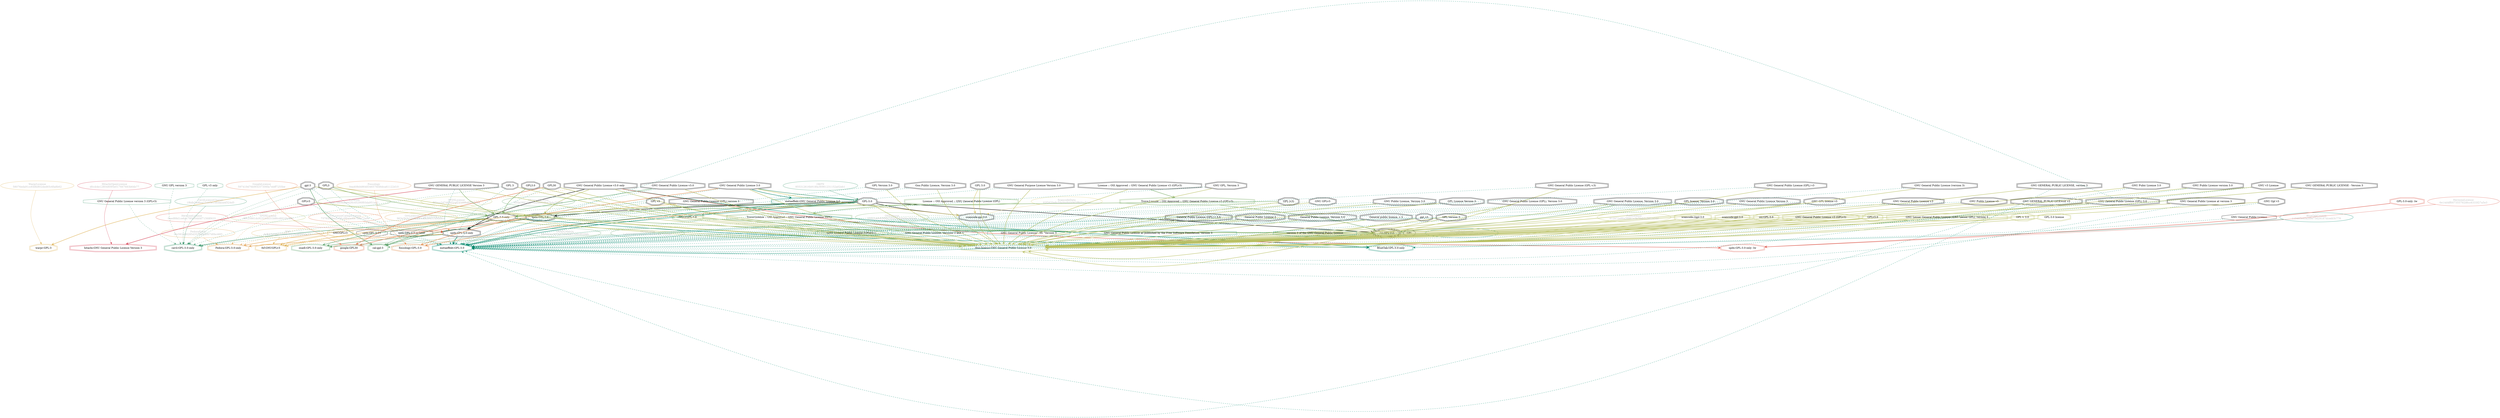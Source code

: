 strict digraph {
    node [shape=box];
    graph [splines=curved];
    1990 [label="spdx:GPL-3.0+"
         ,shape=octagon];
    1998 [label="SPDXLicense\n49c25861dc9232d4d31b86cd6016c085"
         ,fontcolor=gray
         ,color="#b8bf62"
         ,fillcolor="beige;1"
         ,shape=ellipse];
    1999 [label="spdx:GPL-3.0-only"
         ,shape=doubleoctagon];
    2000 [label="GPL-3.0-only"
         ,shape=doubleoctagon];
    2001 [label="GNU General Public License v3.0 only"
         ,shape=doubleoctagon];
    2006 [label="spdx:GPL-3.0-or-later"
         ,shape=octagon];
    2028 [label="SPDXLicense\nf85acc2d7d6802caf23169ba022935cf"
         ,fontcolor=gray
         ,color="#b8bf62"
         ,fillcolor="beige;1"
         ,shape=ellipse];
    2029 [label="spdx:GPL-3.0"
         ,shape=doubleoctagon];
    2030 [label="GPL-3.0"
         ,shape=doubleoctagon];
    5047 [label="OSILicense\n35521adcd269fa145436db9e84c502c4"
         ,fontcolor=gray
         ,color="#78ab63"
         ,fillcolor="beige;1"
         ,shape=ellipse];
    5048 [label="osi:GPL-3.0"
         ,shape=tripleoctagon];
    5049 [label="GNU General Public License, Version 3.0"
         ,shape=doubleoctagon];
    5050 [label="DEP5:GPL-3.0"
         ,color="#78ab63"
         ,shape=doubleoctagon];
    5051 [label="Trove:License :: OSI Approved :: GNU General Public License (GPL)"
         ,color="#78ab63"
         ,shape=doubleoctagon];
    5052 [label="License :: OSI Approved :: GNU General Public License (GPL)"
         ,color="#78ab63"
         ,shape=doubleoctagon];
    5053 [label="Trove:License :: OSI Approved :: GNU General Public License v3 (GPLv3)"
         ,color="#78ab63"
         ,shape=doubleoctagon];
    5054 [label="License :: OSI Approved :: GNU General Public License v3 (GPLv3)"
         ,shape=doubleoctagon];
    5728 [label="GoogleLicense\n597419d76b9f3c57306fa7ebff7255be"
         ,fontcolor=gray
         ,color="#e06f45"
         ,fillcolor="beige;1"
         ,shape=ellipse];
    5729 [label="google:GPL30"
         ,color="#e06f45"
         ,shape=doubleoctagon];
    5730 [label=GPL30
         ,shape=doubleoctagon];
    6641 [label="FedoraEntry\n3bc561b66285d357bfd42607d0bc46f1"
         ,fontcolor=gray
         ,color="#e09d4b"
         ,fillcolor="beige;1"
         ,shape=ellipse];
    6642 [label="Fedora:GPL-3.0-only"
         ,color="#e09d4b"
         ,shape=doubleoctagon];
    6643 [label=GPLv3
         ,shape=doubleoctagon];
    9343 [label="GNU General Public License"
         ,shape=octagon];
    9354 [label="BlueOakCouncil\n115465e45a3f9e73d29187dceeb3c776"
         ,fontcolor=gray
         ,color="#00876c"
         ,fillcolor="beige;1"
         ,shape=ellipse];
    9355 [label="BlueOak:GPL-3.0-only"
         ,color="#00876c"
         ,shape=doubleoctagon];
    9585 [label="OSADLRule\n1a5033d601bfab6624b26e3ea71c2397"
         ,fontcolor=gray
         ,color="#58a066"
         ,fillcolor="beige;1"
         ,shape=ellipse];
    9586 [label="osadl:GPL-3.0-only"
         ,color="#58a066"
         ,shape=doubleoctagon];
    9876 [label="OSADLMatrix\n0fe0d24c3870475568a81549cd02f4fc"
         ,fontcolor=gray
         ,color="#58a066"
         ,fillcolor="beige;1"
         ,shape=ellipse];
    10217 [label="FSF\ndcfb33e0f023765561d1c6a6560da77c"
          ,fontcolor=gray
          ,color="#deb256"
          ,fillcolor="beige;1"
          ,shape=ellipse];
    10218 [label="fsf:GNUGPLv3"
          ,color="#deb256"
          ,shape=doubleoctagon];
    10219 [label=GNUGPLv3
          ,color="#deb256"
          ,shape=doubleoctagon];
    10220 [label="GNU General Public License (GPL) version 3"
          ,shape=doubleoctagon];
    10942 [label="ChooseALicense\n605e28916d21f0d48910b47b4a3990ff"
          ,fontcolor=gray
          ,color="#58a066"
          ,fillcolor="beige;1"
          ,shape=ellipse];
    10943 [label="cal:gpl-3"
          ,color="#58a066"
          ,shape=doubleoctagon];
    10944 [label="gpl-3"
          ,shape=doubleoctagon];
    10945 [label="GNU General Public License v3.0"
          ,shape=doubleoctagon];
    10946 [label="GNU GPLv3"
          ,shape=doubleoctagon];
    16707 [label="ScancodeData\n02f2620e8c59a94d6d4965ff60befbbd"
          ,fontcolor=gray
          ,color="#dac767"
          ,fillcolor="beige;1"
          ,shape=ellipse];
    16708 [label="scancode:gpl-3.0"
          ,shape=doubleoctagon];
    16709 [label="GPL 3.0"
          ,shape=doubleoctagon];
    16710 [label="GNU General Public License 3.0"
          ,shape=doubleoctagon];
    26728 [label="Fossology\n0ea408d4864834657fd46dca61122d10"
          ,fontcolor=gray
          ,color="#e18745"
          ,fillcolor="beige;1"
          ,shape=ellipse];
    26729 [label="fossology:GPL-3.0"
          ,color="#e18745"
          ,shape=doubleoctagon];
    27164 [label=GPL,shape=octagon];
    28306 [label="OKFN\n855312616b918fa36981231152a02eb1"
          ,fontcolor=gray
          ,color="#379469"
          ,fillcolor="beige;1"
          ,shape=ellipse];
    28719 [label="OrtLicenseCategorization\n73793f99ea2e58cd8baae8e76de72a9e"
          ,fontcolor=gray
          ,color="#e06f45"
          ,fillcolor="beige;1"
          ,shape=ellipse];
    35488 [label="OrtLicenseCategorization\n963e3b3c120f3f691dfb2945149688c4"
          ,fontcolor=gray
          ,color="#e09d4b"
          ,fillcolor="beige;1"
          ,shape=ellipse];
    36914 [label="CavilLicenseChange\n1f6db3496ea15405e15fcdaca4f324d5"
          ,fontcolor=gray
          ,color="#379469"
          ,fillcolor="beige;1"
          ,shape=ellipse];
    36915 [label="cavil:GPL-3.0-only"
          ,color="#379469"
          ,shape=doubleoctagon];
    36916 [label="GNU GPL version 3"
          ,color="#379469"
          ,shape=octagon];
    36917 [label="GNU General Public License version 3 (GPLv3)"
          ,color="#379469"
          ,shape=octagon];
    36918 [label="GPL 3"
          ,shape=doubleoctagon];
    36919 [label="GPL v3"
          ,shape=doubleoctagon];
    36920 [label="GPL v3 only"
          ,color="#379469"
          ,shape=octagon];
    36921 [label=GPL3
          ,shape=doubleoctagon];
    42642 [label="MetaeffektLicense\n76b7e730055e87c45b07af059f9d37b9"
          ,fontcolor=gray
          ,color="#00876c"
          ,fillcolor="beige;1"
          ,shape=ellipse];
    42643 [label="metaeffekt:GPL-3.0"
          ,color="#00876c"
          ,shape=doubleoctagon];
    42644 [label="metaeffekt:GNU General Public License 3.0"
          ,color="#00876c"
          ,shape=doubleoctagon];
    42645 [label="GNU General Public License (GPLV3+)"
          ,color="#00876c"
          ,shape=octagon];
    42646 [label="GNU General Public License, Versions 2 and 3"
          ,color="#00876c"
          ,shape=octagon];
    42647 [label="GNU GENERAL PUBLIC LICENSE - Version 3"
          ,shape=doubleoctagon];
    42648 [label="GNU GENERAL PUBLIC LICENSE Version 3"
          ,shape=doubleoctagon];
    42649 [label="GNU GENERAL PUBLIC LICENSE v3"
          ,shape=doubleoctagon];
    42650 [label="GNU GENERAL PUBLIC LICENSE, version 3"
          ,shape=doubleoctagon];
    42651 [label="GNU GPL license v3"
          ,shape=doubleoctagon];
    42652 [label="GNU GPL, Version 3"
          ,shape=doubleoctagon];
    42653 [label="GNU General Public Licence Version 3"
          ,shape=doubleoctagon];
    42654 [label="GNU General Public License (GPL v.3)"
          ,shape=doubleoctagon];
    42655 [label="GNU General Public License (GPL) 3.0"
          ,shape=doubleoctagon];
    42656 [label="GNU General Public License (GPL) v3"
          ,shape=doubleoctagon];
    42657 [label="GNU General Public License (GPL), Version 3.0"
          ,shape=doubleoctagon];
    42658 [label="GNU General Public License (version 3)"
          ,shape=doubleoctagon];
    42659 [label="GNU General Public License at version 3"
          ,shape=doubleoctagon];
    42660 [label="GNU General Purpose License Version 3.0"
          ,shape=doubleoctagon];
    42661 [label="GNU Gpl v3"
          ,shape=doubleoctagon];
    42662 [label="GNU Pubic License 3.0"
          ,shape=doubleoctagon];
    42663 [label="GNU Public License v3"
          ,shape=doubleoctagon];
    42664 [label="GNU Public License version 3.0"
          ,shape=doubleoctagon];
    42665 [label="GNU Public License, Version 3.0"
          ,shape=doubleoctagon];
    42666 [label="GNU v3 License"
          ,shape=doubleoctagon];
    42667 [label="GNU General Public License v.3"
          ,shape=doubleoctagon];
    42668 [label="Gnu Public Licence, Version 3.0"
          ,shape=doubleoctagon];
    42669 [label="GPL Licence Version 3"
          ,shape=doubleoctagon];
    42670 [label="GPL Version 3.0"
          ,shape=doubleoctagon];
    42671 [label="GPL license, Version 3.0"
          ,shape=doubleoctagon];
    42672 [label="GPL version 3"
          ,shape=doubleoctagon];
    42673 [label="General Public License (GPL) v 3.0"
          ,shape=doubleoctagon];
    42674 [label="General Public License 3"
          ,shape=doubleoctagon];
    42675 [label="General Public License, Version 3.0"
          ,shape=doubleoctagon];
    42676 [label="General public licence, v 3"
          ,shape=doubleoctagon];
    42677 [label=gpl_v3
          ,shape=doubleoctagon];
    42678 [label="GNU General Public License\" .SS \"Version 3"
          ,color="#00876c"
          ,shape=octagon];
    42679 [label="GNU General Public License as published by the Free Software Foundation; version 3"
          ,color="#00876c"
          ,shape=octagon];
    42680 [label="version 3 of the GNU General Public License"
          ,color="#00876c"
          ,shape=octagon];
    49978 [label="HermineLicense\n6e14d4ff007355792d6cc6333f27a5e3"
          ,fontcolor=gray
          ,color="#dc574a"
          ,fillcolor="beige;1"
          ,shape=ellipse];
    49979 [label="spdx:GPL-3.0-only -lw"
          ,color="#dc574a"
          ,shape=doubleoctagon];
    49980 [label="GPL-3.0-only -lw"
          ,color="#dc574a"
          ,shape=doubleoctagon];
    49985 [label="HermineLicense\n0aed88d1ce6ac79f430dd4f71568f423"
          ,fontcolor=gray
          ,color="#dc574a"
          ,fillcolor="beige;1"
          ,shape=ellipse];
    50159 [label="WarprLicense\n58076eda91cc648b802ded65c6fa8b62"
          ,fontcolor=gray
          ,color="#deb256"
          ,fillcolor="beige;1"
          ,shape=ellipse];
    50160 [label="warpr:GPL-3"
          ,color="#deb256"
          ,shape=doubleoctagon];
    50564 [label="FossLicense\n412972a86a38861e3b70ab1cfe61e3dd"
          ,fontcolor=gray
          ,color="#b8bf62"
          ,fillcolor="beige;1"
          ,shape=ellipse];
    50565 [label="foss-license:GNU General Public License 3.0"
          ,color="#b8bf62"
          ,shape=doubleoctagon];
    50566 [label="GPL3.0"
          ,shape=doubleoctagon];
    50567 [label="GPL (v3)"
          ,shape=doubleoctagon];
    50568 [label="scancode://gpl-3.0"
          ,color="#b8bf62"
          ,shape=doubleoctagon];
    50569 [label="scancode:gpl-3.0"
          ,color="#b8bf62"
          ,shape=doubleoctagon];
    50570 [label="osi:GPL-3.0"
          ,color="#b8bf62"
          ,shape=doubleoctagon];
    50571 [label="GNU General Public License v3 (GPLv3)"
          ,color="#b8bf62"
          ,shape=doubleoctagon];
    50572 [label="GPLv3.0"
          ,color="#b8bf62"
          ,shape=doubleoctagon];
    50573 [label="GNU Lesser General Public License (GNU Lesser GPL), version 3"
          ,color="#b8bf62"
          ,shape=doubleoctagon];
    50574 [label="GPL v. 3.0"
          ,color="#b8bf62"
          ,shape=doubleoctagon];
    50575 [label="GPL-3.0 license"
          ,color="#b8bf62"
          ,shape=doubleoctagon];
    51224 [label="HitachiOpenLicense\ndfccb4e128048095e017667683b64b77"
          ,fontcolor=gray
          ,color="#d43d51"
          ,fillcolor="beige;1"
          ,shape=ellipse];
    51225 [label="hitachi:GNU General Public License Version 3"
          ,color="#d43d51"
          ,shape=doubleoctagon];
    55993 [label="Curation\n06a15f69ede9426c45290f93da951ea1"
          ,fontcolor=gray
          ,color="#78ab63"
          ,fillcolor="beige;1"
          ,shape=ellipse];
    1990 -> 10218 [style=dashed
                  ,arrowhead=vee
                  ,weight=0.5
                  ,color="#deb256"];
    1998 -> 1999 [weight=0.5
                 ,color="#b8bf62"];
    1999 -> 6642 [style=bold
                 ,arrowhead=vee
                 ,weight=0.7
                 ,color="#e09d4b"];
    1999 -> 9586 [style=bold
                 ,arrowhead=vee
                 ,weight=0.7
                 ,color="#58a066"];
    1999 -> 10218 [style=dashed
                  ,arrowhead=vee
                  ,weight=0.5
                  ,color="#deb256"];
    1999 -> 42643 [style=bold
                  ,arrowhead=vee
                  ,weight=0.7
                  ,color="#00876c"];
    2000 -> 1999 [style=bold
                 ,arrowhead=vee
                 ,weight=0.7];
    2000 -> 6642 [style=bold
                 ,arrowhead=vee
                 ,weight=0.7
                 ,color="#e09d4b"];
    2000 -> 9355 [style=bold
                 ,arrowhead=vee
                 ,weight=0.7
                 ,color="#00876c"];
    2000 -> 9586 [style=bold
                 ,arrowhead=vee
                 ,weight=0.7
                 ,color="#58a066"];
    2000 -> 36915 [style=bold
                  ,arrowhead=vee
                  ,weight=0.7
                  ,color="#379469"];
    2000 -> 36915 [style=bold
                  ,arrowhead=vee
                  ,weight=0.7
                  ,color="#379469"];
    2000 -> 50565 [style=bold
                  ,arrowhead=vee
                  ,weight=0.7
                  ,color="#b8bf62"];
    2001 -> 1999 [style=bold
                 ,arrowhead=vee
                 ,weight=0.7];
    2001 -> 2029 [style=bold
                 ,arrowhead=vee
                 ,weight=0.7
                 ,color="#b8bf62"];
    2001 -> 6642 [style=dashed
                 ,arrowhead=vee
                 ,weight=0.5
                 ,color="#e09d4b"];
    2001 -> 9355 [style=bold
                 ,arrowhead=vee
                 ,weight=0.7
                 ,color="#00876c"];
    2001 -> 49979 [style=bold
                  ,arrowhead=vee
                  ,weight=0.7
                  ,color="#dc574a"];
    2001 -> 50565 [style=bold
                  ,arrowhead=vee
                  ,weight=0.7
                  ,color="#b8bf62"];
    2006 -> 10218 [style=dashed
                  ,arrowhead=vee
                  ,weight=0.5
                  ,color="#deb256"];
    2028 -> 2029 [weight=0.5
                 ,color="#b8bf62"];
    2029 -> 5048 [style=bold
                 ,arrowhead=vee
                 ,weight=0.7
                 ,color="#78ab63"];
    2029 -> 5729 [style=bold
                 ,arrowhead=vee
                 ,weight=0.7
                 ,color="#e06f45"];
    2029 -> 10218 [style=dashed
                  ,arrowhead=vee
                  ,weight=0.5
                  ,color="#deb256"];
    2029 -> 10943 [style=bold
                  ,arrowhead=vee
                  ,weight=0.7
                  ,color="#58a066"];
    2030 -> 2000 [style=bold
                 ,arrowhead=vee
                 ,weight=0.7
                 ,color="#78ab63"];
    2030 -> 2029 [style=bold
                 ,arrowhead=vee
                 ,weight=0.7];
    2030 -> 5048 [style=bold
                 ,arrowhead=vee
                 ,weight=0.7];
    2030 -> 5050 [style=bold
                 ,arrowhead=vee
                 ,weight=0.7
                 ,color="#78ab63"];
    2030 -> 16708 [style=bold
                  ,arrowhead=vee
                  ,weight=0.7];
    2030 -> 26729 [style=bold
                  ,arrowhead=vee
                  ,weight=0.7
                  ,color="#e18745"];
    2030 -> 36915 [style=dashed
                  ,arrowhead=vee
                  ,weight=0.5
                  ,color="#379469"];
    2030 -> 42643 [style=bold
                  ,arrowhead=vee
                  ,weight=0.7
                  ,color="#00876c"];
    2030 -> 50565 [style=bold
                  ,arrowhead=vee
                  ,weight=0.7
                  ,color="#b8bf62"];
    5047 -> 5048 [weight=0.5
                 ,color="#78ab63"];
    5048 -> 42643 [style=dashed
                  ,arrowhead=vee
                  ,weight=0.5
                  ,color="#00876c"];
    5049 -> 5048 [style=bold
                 ,arrowhead=vee
                 ,weight=0.7
                 ,color="#78ab63"];
    5049 -> 50565 [style=bold
                  ,arrowhead=vee
                  ,weight=0.7
                  ,color="#b8bf62"];
    5050 -> 5048 [style=bold
                 ,arrowhead=vee
                 ,weight=0.7
                 ,color="#78ab63"];
    5051 -> 5048 [style=bold
                 ,arrowhead=vee
                 ,weight=0.7
                 ,color="#78ab63"];
    5052 -> 5051 [style=bold
                 ,arrowhead=vee
                 ,weight=0.7
                 ,color="#78ab63"];
    5053 -> 5048 [style=bold
                 ,arrowhead=vee
                 ,weight=0.7
                 ,color="#78ab63"];
    5054 -> 5053 [style=bold
                 ,arrowhead=vee
                 ,weight=0.7
                 ,color="#78ab63"];
    5054 -> 50565 [style=bold
                  ,arrowhead=vee
                  ,weight=0.7
                  ,color="#b8bf62"];
    5728 -> 5729 [weight=0.5
                 ,color="#e06f45"];
    5730 -> 5729 [style=bold
                 ,arrowhead=vee
                 ,weight=0.7
                 ,color="#e06f45"];
    5730 -> 42643 [style=dashed
                  ,arrowhead=vee
                  ,weight=0.5
                  ,color="#00876c"];
    5730 -> 50565 [style=bold
                  ,arrowhead=vee
                  ,weight=0.7
                  ,color="#b8bf62"];
    6641 -> 6642 [weight=0.5
                 ,color="#e09d4b"];
    6643 -> 6642 [style=dashed
                 ,arrowhead=vee
                 ,weight=0.5
                 ,color="#e09d4b"];
    6643 -> 36915 [style=dashed
                  ,arrowhead=vee
                  ,weight=0.5
                  ,color="#379469"];
    6643 -> 42643 [style=dashed
                  ,arrowhead=vee
                  ,weight=0.5
                  ,color="#00876c"];
    6643 -> 50565 [style=bold
                  ,arrowhead=vee
                  ,weight=0.7
                  ,color="#b8bf62"];
    9343 -> 9355 [style=dashed
                 ,arrowhead=vee
                 ,weight=0.5
                 ,color="#00876c"];
    9354 -> 9355 [weight=0.5
                 ,color="#00876c"];
    9585 -> 9586 [weight=0.5
                 ,color="#58a066"];
    9876 -> 9586 [weight=0.5
                 ,color="#58a066"];
    10217 -> 10218 [weight=0.5
                   ,color="#deb256"];
    10219 -> 10218 [style=bold
                   ,arrowhead=vee
                   ,weight=0.7
                   ,color="#deb256"];
    10220 -> 10218 [style=bold
                   ,arrowhead=vee
                   ,weight=0.7
                   ,color="#deb256"];
    10220 -> 42643 [style=dashed
                   ,arrowhead=vee
                   ,weight=0.5
                   ,color="#00876c"];
    10220 -> 50565 [style=bold
                   ,arrowhead=vee
                   ,weight=0.7
                   ,color="#b8bf62"];
    10942 -> 10943 [weight=0.5
                   ,color="#58a066"];
    10944 -> 10943 [style=bold
                   ,arrowhead=vee
                   ,weight=0.7
                   ,color="#58a066"];
    10944 -> 36915 [style=dashed
                   ,arrowhead=vee
                   ,weight=0.5
                   ,color="#379469"];
    10944 -> 42643 [style=dashed
                   ,arrowhead=vee
                   ,weight=0.5
                   ,color="#00876c"];
    10944 -> 50160 [style=bold
                   ,arrowhead=vee
                   ,weight=0.7
                   ,color="#deb256"];
    10944 -> 50565 [style=bold
                   ,arrowhead=vee
                   ,weight=0.7
                   ,color="#b8bf62"];
    10945 -> 10943 [style=bold
                   ,arrowhead=vee
                   ,weight=0.7
                   ,color="#58a066"];
    10945 -> 42643 [style=dashed
                   ,arrowhead=vee
                   ,weight=0.5
                   ,color="#00876c"];
    10945 -> 50565 [style=bold
                   ,arrowhead=vee
                   ,weight=0.7
                   ,color="#b8bf62"];
    10946 -> 10943 [style=dashed
                   ,arrowhead=vee
                   ,weight=0.5
                   ,color="#58a066"];
    10946 -> 50565 [style=bold
                   ,arrowhead=vee
                   ,weight=0.7
                   ,color="#b8bf62"];
    16707 -> 16708 [weight=0.5
                   ,color="#dac767"];
    16708 -> 42643 [style=dashed
                   ,arrowhead=vee
                   ,weight=0.5
                   ,color="#00876c"];
    16708 -> 50565 [style=bold
                   ,arrowhead=vee
                   ,weight=0.7
                   ,color="#b8bf62"];
    16709 -> 16708 [style=bold
                   ,arrowhead=vee
                   ,weight=0.7
                   ,color="#dac767"];
    16709 -> 50565 [style=bold
                   ,arrowhead=vee
                   ,weight=0.7
                   ,color="#b8bf62"];
    16710 -> 2030 [style=bold
                  ,arrowhead=vee
                  ,weight=0.7
                  ,color="#379469"];
    16710 -> 16708 [style=bold
                   ,arrowhead=vee
                   ,weight=0.7
                   ,color="#dac767"];
    16710 -> 26729 [style=bold
                   ,arrowhead=vee
                   ,weight=0.7
                   ,color="#e18745"];
    16710 -> 42643 [style=dashed
                   ,arrowhead=vee
                   ,weight=0.5
                   ,color="#00876c"];
    16710 -> 42644 [style=bold
                   ,arrowhead=vee
                   ,weight=0.7
                   ,color="#00876c"];
    16710 -> 50565 [style=bold
                   ,arrowhead=vee
                   ,weight=0.7
                   ,color="#b8bf62"];
    26728 -> 26729 [weight=0.5
                   ,color="#e18745"];
    27164 -> 42643 [style=dashed
                   ,arrowhead=vee
                   ,weight=0.5
                   ,color="#00876c"];
    28306 -> 2030 [weight=0.5
                  ,color="#379469"];
    28719 -> 1999 [weight=0.5
                  ,color="#e06f45"];
    35488 -> 1999 [weight=0.5
                  ,color="#e09d4b"];
    36914 -> 36915 [weight=0.5
                   ,color="#379469"];
    36916 -> 36915 [style=dashed
                   ,arrowhead=vee
                   ,weight=0.5
                   ,color="#379469"];
    36917 -> 36915 [style=dashed
                   ,arrowhead=vee
                   ,weight=0.5
                   ,color="#379469"];
    36918 -> 36915 [style=dashed
                   ,arrowhead=vee
                   ,weight=0.5
                   ,color="#379469"];
    36918 -> 42643 [style=dashed
                   ,arrowhead=vee
                   ,weight=0.5
                   ,color="#00876c"];
    36918 -> 50565 [style=bold
                   ,arrowhead=vee
                   ,weight=0.7
                   ,color="#b8bf62"];
    36919 -> 36915 [style=dashed
                   ,arrowhead=vee
                   ,weight=0.5
                   ,color="#379469"];
    36919 -> 42643 [style=dashed
                   ,arrowhead=vee
                   ,weight=0.5
                   ,color="#00876c"];
    36919 -> 50565 [style=bold
                   ,arrowhead=vee
                   ,weight=0.7
                   ,color="#b8bf62"];
    36920 -> 36915 [style=dashed
                   ,arrowhead=vee
                   ,weight=0.5
                   ,color="#379469"];
    36921 -> 2000 [style=bold
                  ,arrowhead=vee
                  ,weight=0.7
                  ,color="#78ab63"];
    36921 -> 36915 [style=dashed
                   ,arrowhead=vee
                   ,weight=0.5
                   ,color="#379469"];
    36921 -> 42643 [style=dashed
                   ,arrowhead=vee
                   ,weight=0.5
                   ,color="#00876c"];
    36921 -> 50565 [style=bold
                   ,arrowhead=vee
                   ,weight=0.7
                   ,color="#b8bf62"];
    42642 -> 42643 [weight=0.5
                   ,color="#00876c"];
    42644 -> 42643 [style=bold
                   ,arrowhead=vee
                   ,weight=0.7
                   ,color="#00876c"];
    42645 -> 42643 [style=dashed
                   ,arrowhead=vee
                   ,weight=0.5
                   ,color="#00876c"];
    42646 -> 42643 [style=dashed
                   ,arrowhead=vee
                   ,weight=0.5
                   ,color="#00876c"];
    42647 -> 42643 [style=dashed
                   ,arrowhead=vee
                   ,weight=0.5
                   ,color="#00876c"];
    42647 -> 50565 [style=bold
                   ,arrowhead=vee
                   ,weight=0.7
                   ,color="#b8bf62"];
    42648 -> 2000 [style=bold
                  ,arrowhead=vee
                  ,weight=0.7
                  ,color="#78ab63"];
    42648 -> 42643 [style=dashed
                   ,arrowhead=vee
                   ,weight=0.5
                   ,color="#00876c"];
    42648 -> 50565 [style=bold
                   ,arrowhead=vee
                   ,weight=0.7
                   ,color="#b8bf62"];
    42648 -> 51225 [style=bold
                   ,arrowhead=vee
                   ,weight=0.7
                   ,color="#d43d51"];
    42649 -> 42643 [style=dashed
                   ,arrowhead=vee
                   ,weight=0.5
                   ,color="#00876c"];
    42649 -> 50565 [style=bold
                   ,arrowhead=vee
                   ,weight=0.7
                   ,color="#b8bf62"];
    42650 -> 42643 [style=dashed
                   ,arrowhead=vee
                   ,weight=0.5
                   ,color="#00876c"];
    42650 -> 50565 [style=bold
                   ,arrowhead=vee
                   ,weight=0.7
                   ,color="#b8bf62"];
    42651 -> 42643 [style=dashed
                   ,arrowhead=vee
                   ,weight=0.5
                   ,color="#00876c"];
    42651 -> 50565 [style=bold
                   ,arrowhead=vee
                   ,weight=0.7
                   ,color="#b8bf62"];
    42652 -> 42643 [style=dashed
                   ,arrowhead=vee
                   ,weight=0.5
                   ,color="#00876c"];
    42652 -> 50565 [style=bold
                   ,arrowhead=vee
                   ,weight=0.7
                   ,color="#b8bf62"];
    42653 -> 42643 [style=dashed
                   ,arrowhead=vee
                   ,weight=0.5
                   ,color="#00876c"];
    42653 -> 50565 [style=bold
                   ,arrowhead=vee
                   ,weight=0.7
                   ,color="#b8bf62"];
    42654 -> 42643 [style=dashed
                   ,arrowhead=vee
                   ,weight=0.5
                   ,color="#00876c"];
    42654 -> 50565 [style=bold
                   ,arrowhead=vee
                   ,weight=0.7
                   ,color="#b8bf62"];
    42655 -> 42643 [style=dashed
                   ,arrowhead=vee
                   ,weight=0.5
                   ,color="#00876c"];
    42655 -> 50565 [style=bold
                   ,arrowhead=vee
                   ,weight=0.7
                   ,color="#b8bf62"];
    42656 -> 42643 [style=dashed
                   ,arrowhead=vee
                   ,weight=0.5
                   ,color="#00876c"];
    42656 -> 50565 [style=bold
                   ,arrowhead=vee
                   ,weight=0.7
                   ,color="#b8bf62"];
    42657 -> 42643 [style=dashed
                   ,arrowhead=vee
                   ,weight=0.5
                   ,color="#00876c"];
    42657 -> 50565 [style=bold
                   ,arrowhead=vee
                   ,weight=0.7
                   ,color="#b8bf62"];
    42658 -> 42643 [style=dashed
                   ,arrowhead=vee
                   ,weight=0.5
                   ,color="#00876c"];
    42658 -> 50565 [style=bold
                   ,arrowhead=vee
                   ,weight=0.7
                   ,color="#b8bf62"];
    42659 -> 42643 [style=dashed
                   ,arrowhead=vee
                   ,weight=0.5
                   ,color="#00876c"];
    42659 -> 50565 [style=bold
                   ,arrowhead=vee
                   ,weight=0.7
                   ,color="#b8bf62"];
    42660 -> 42643 [style=dashed
                   ,arrowhead=vee
                   ,weight=0.5
                   ,color="#00876c"];
    42660 -> 50565 [style=bold
                   ,arrowhead=vee
                   ,weight=0.7
                   ,color="#b8bf62"];
    42661 -> 42643 [style=dashed
                   ,arrowhead=vee
                   ,weight=0.5
                   ,color="#00876c"];
    42661 -> 50565 [style=bold
                   ,arrowhead=vee
                   ,weight=0.7
                   ,color="#b8bf62"];
    42662 -> 42643 [style=dashed
                   ,arrowhead=vee
                   ,weight=0.5
                   ,color="#00876c"];
    42662 -> 50565 [style=bold
                   ,arrowhead=vee
                   ,weight=0.7
                   ,color="#b8bf62"];
    42663 -> 42643 [style=dashed
                   ,arrowhead=vee
                   ,weight=0.5
                   ,color="#00876c"];
    42663 -> 50565 [style=bold
                   ,arrowhead=vee
                   ,weight=0.7
                   ,color="#b8bf62"];
    42664 -> 42643 [style=dashed
                   ,arrowhead=vee
                   ,weight=0.5
                   ,color="#00876c"];
    42664 -> 50565 [style=bold
                   ,arrowhead=vee
                   ,weight=0.7
                   ,color="#b8bf62"];
    42665 -> 42643 [style=dashed
                   ,arrowhead=vee
                   ,weight=0.5
                   ,color="#00876c"];
    42665 -> 50565 [style=bold
                   ,arrowhead=vee
                   ,weight=0.7
                   ,color="#b8bf62"];
    42666 -> 42643 [style=dashed
                   ,arrowhead=vee
                   ,weight=0.5
                   ,color="#00876c"];
    42666 -> 50565 [style=bold
                   ,arrowhead=vee
                   ,weight=0.7
                   ,color="#b8bf62"];
    42667 -> 42643 [style=dashed
                   ,arrowhead=vee
                   ,weight=0.5
                   ,color="#00876c"];
    42667 -> 50565 [style=bold
                   ,arrowhead=vee
                   ,weight=0.7
                   ,color="#b8bf62"];
    42668 -> 42643 [style=dashed
                   ,arrowhead=vee
                   ,weight=0.5
                   ,color="#00876c"];
    42668 -> 50565 [style=bold
                   ,arrowhead=vee
                   ,weight=0.7
                   ,color="#b8bf62"];
    42669 -> 42643 [style=dashed
                   ,arrowhead=vee
                   ,weight=0.5
                   ,color="#00876c"];
    42669 -> 50565 [style=bold
                   ,arrowhead=vee
                   ,weight=0.7
                   ,color="#b8bf62"];
    42670 -> 42643 [style=dashed
                   ,arrowhead=vee
                   ,weight=0.5
                   ,color="#00876c"];
    42670 -> 50565 [style=bold
                   ,arrowhead=vee
                   ,weight=0.7
                   ,color="#b8bf62"];
    42671 -> 42643 [style=dashed
                   ,arrowhead=vee
                   ,weight=0.5
                   ,color="#00876c"];
    42671 -> 50565 [style=bold
                   ,arrowhead=vee
                   ,weight=0.7
                   ,color="#b8bf62"];
    42672 -> 42643 [style=dashed
                   ,arrowhead=vee
                   ,weight=0.5
                   ,color="#00876c"];
    42672 -> 50565 [style=bold
                   ,arrowhead=vee
                   ,weight=0.7
                   ,color="#b8bf62"];
    42673 -> 42643 [style=dashed
                   ,arrowhead=vee
                   ,weight=0.5
                   ,color="#00876c"];
    42673 -> 50565 [style=bold
                   ,arrowhead=vee
                   ,weight=0.7
                   ,color="#b8bf62"];
    42674 -> 42643 [style=dashed
                   ,arrowhead=vee
                   ,weight=0.5
                   ,color="#00876c"];
    42674 -> 50565 [style=bold
                   ,arrowhead=vee
                   ,weight=0.7
                   ,color="#b8bf62"];
    42675 -> 42643 [style=dashed
                   ,arrowhead=vee
                   ,weight=0.5
                   ,color="#00876c"];
    42675 -> 50565 [style=bold
                   ,arrowhead=vee
                   ,weight=0.7
                   ,color="#b8bf62"];
    42676 -> 42643 [style=dashed
                   ,arrowhead=vee
                   ,weight=0.5
                   ,color="#00876c"];
    42676 -> 50565 [style=bold
                   ,arrowhead=vee
                   ,weight=0.7
                   ,color="#b8bf62"];
    42677 -> 42643 [style=dashed
                   ,arrowhead=vee
                   ,weight=0.5
                   ,color="#00876c"];
    42677 -> 50565 [style=bold
                   ,arrowhead=vee
                   ,weight=0.7
                   ,color="#b8bf62"];
    42678 -> 42643 [style=dashed
                   ,arrowhead=vee
                   ,weight=0.5
                   ,color="#00876c"];
    42679 -> 42643 [style=dashed
                   ,arrowhead=vee
                   ,weight=0.5
                   ,color="#00876c"];
    42680 -> 42643 [style=dashed
                   ,arrowhead=vee
                   ,weight=0.5
                   ,color="#00876c"];
    49978 -> 49979 [weight=0.5
                   ,color="#dc574a"];
    49980 -> 49979 [style=bold
                   ,arrowhead=vee
                   ,weight=0.7
                   ,color="#dc574a"];
    49985 -> 1999 [weight=0.5
                  ,color="#dc574a"];
    50159 -> 50160 [weight=0.5
                   ,color="#deb256"];
    50564 -> 50565 [weight=0.5
                   ,color="#b8bf62"];
    50566 -> 2000 [style=bold
                  ,arrowhead=vee
                  ,weight=0.7
                  ,color="#78ab63"];
    50566 -> 50565 [style=bold
                   ,arrowhead=vee
                   ,weight=0.7
                   ,color="#b8bf62"];
    50567 -> 2000 [style=bold
                  ,arrowhead=vee
                  ,weight=0.7
                  ,color="#78ab63"];
    50567 -> 50565 [style=bold
                   ,arrowhead=vee
                   ,weight=0.7
                   ,color="#b8bf62"];
    50568 -> 50565 [style=bold
                   ,arrowhead=vee
                   ,weight=0.7
                   ,color="#b8bf62"];
    50569 -> 50565 [style=bold
                   ,arrowhead=vee
                   ,weight=0.7
                   ,color="#b8bf62"];
    50570 -> 50565 [style=bold
                   ,arrowhead=vee
                   ,weight=0.7
                   ,color="#b8bf62"];
    50571 -> 50565 [style=bold
                   ,arrowhead=vee
                   ,weight=0.7
                   ,color="#b8bf62"];
    50572 -> 50565 [style=bold
                   ,arrowhead=vee
                   ,weight=0.7
                   ,color="#b8bf62"];
    50573 -> 50565 [style=bold
                   ,arrowhead=vee
                   ,weight=0.7
                   ,color="#b8bf62"];
    50574 -> 50565 [style=bold
                   ,arrowhead=vee
                   ,weight=0.7
                   ,color="#b8bf62"];
    50575 -> 50565 [style=bold
                   ,arrowhead=vee
                   ,weight=0.7
                   ,color="#b8bf62"];
    51224 -> 51225 [weight=0.5
                   ,color="#d43d51"];
    55993 -> 2000 [weight=0.5
                  ,color="#78ab63"];
}
